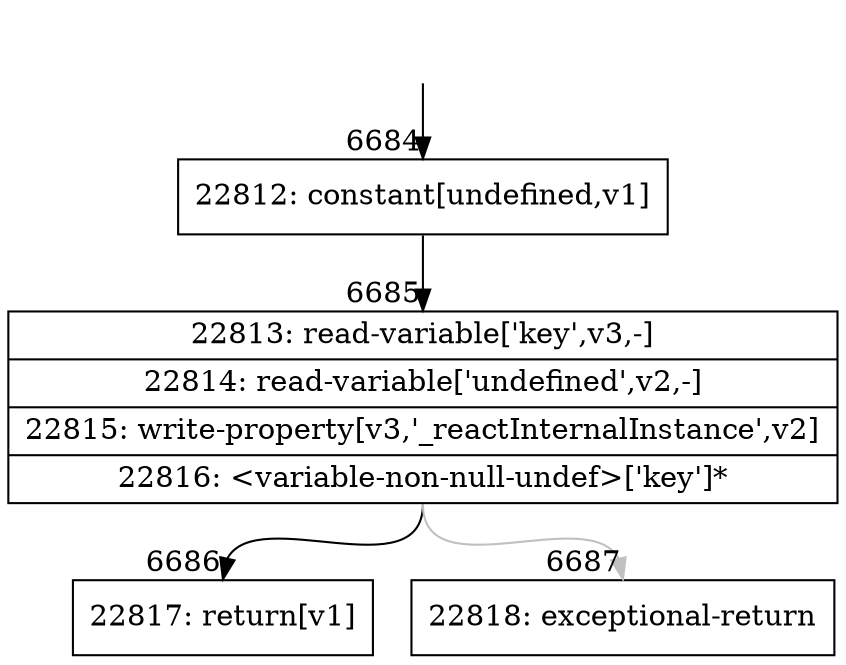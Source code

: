 digraph {
rankdir="TD"
BB_entry459[shape=none,label=""];
BB_entry459 -> BB6684 [tailport=s, headport=n, headlabel="    6684"]
BB6684 [shape=record label="{22812: constant[undefined,v1]}" ] 
BB6684 -> BB6685 [tailport=s, headport=n, headlabel="      6685"]
BB6685 [shape=record label="{22813: read-variable['key',v3,-]|22814: read-variable['undefined',v2,-]|22815: write-property[v3,'_reactInternalInstance',v2]|22816: \<variable-non-null-undef\>['key']*}" ] 
BB6685 -> BB6686 [tailport=s, headport=n, headlabel="      6686"]
BB6685 -> BB6687 [tailport=s, headport=n, color=gray, headlabel="      6687"]
BB6686 [shape=record label="{22817: return[v1]}" ] 
BB6687 [shape=record label="{22818: exceptional-return}" ] 
//#$~ 11686
}
